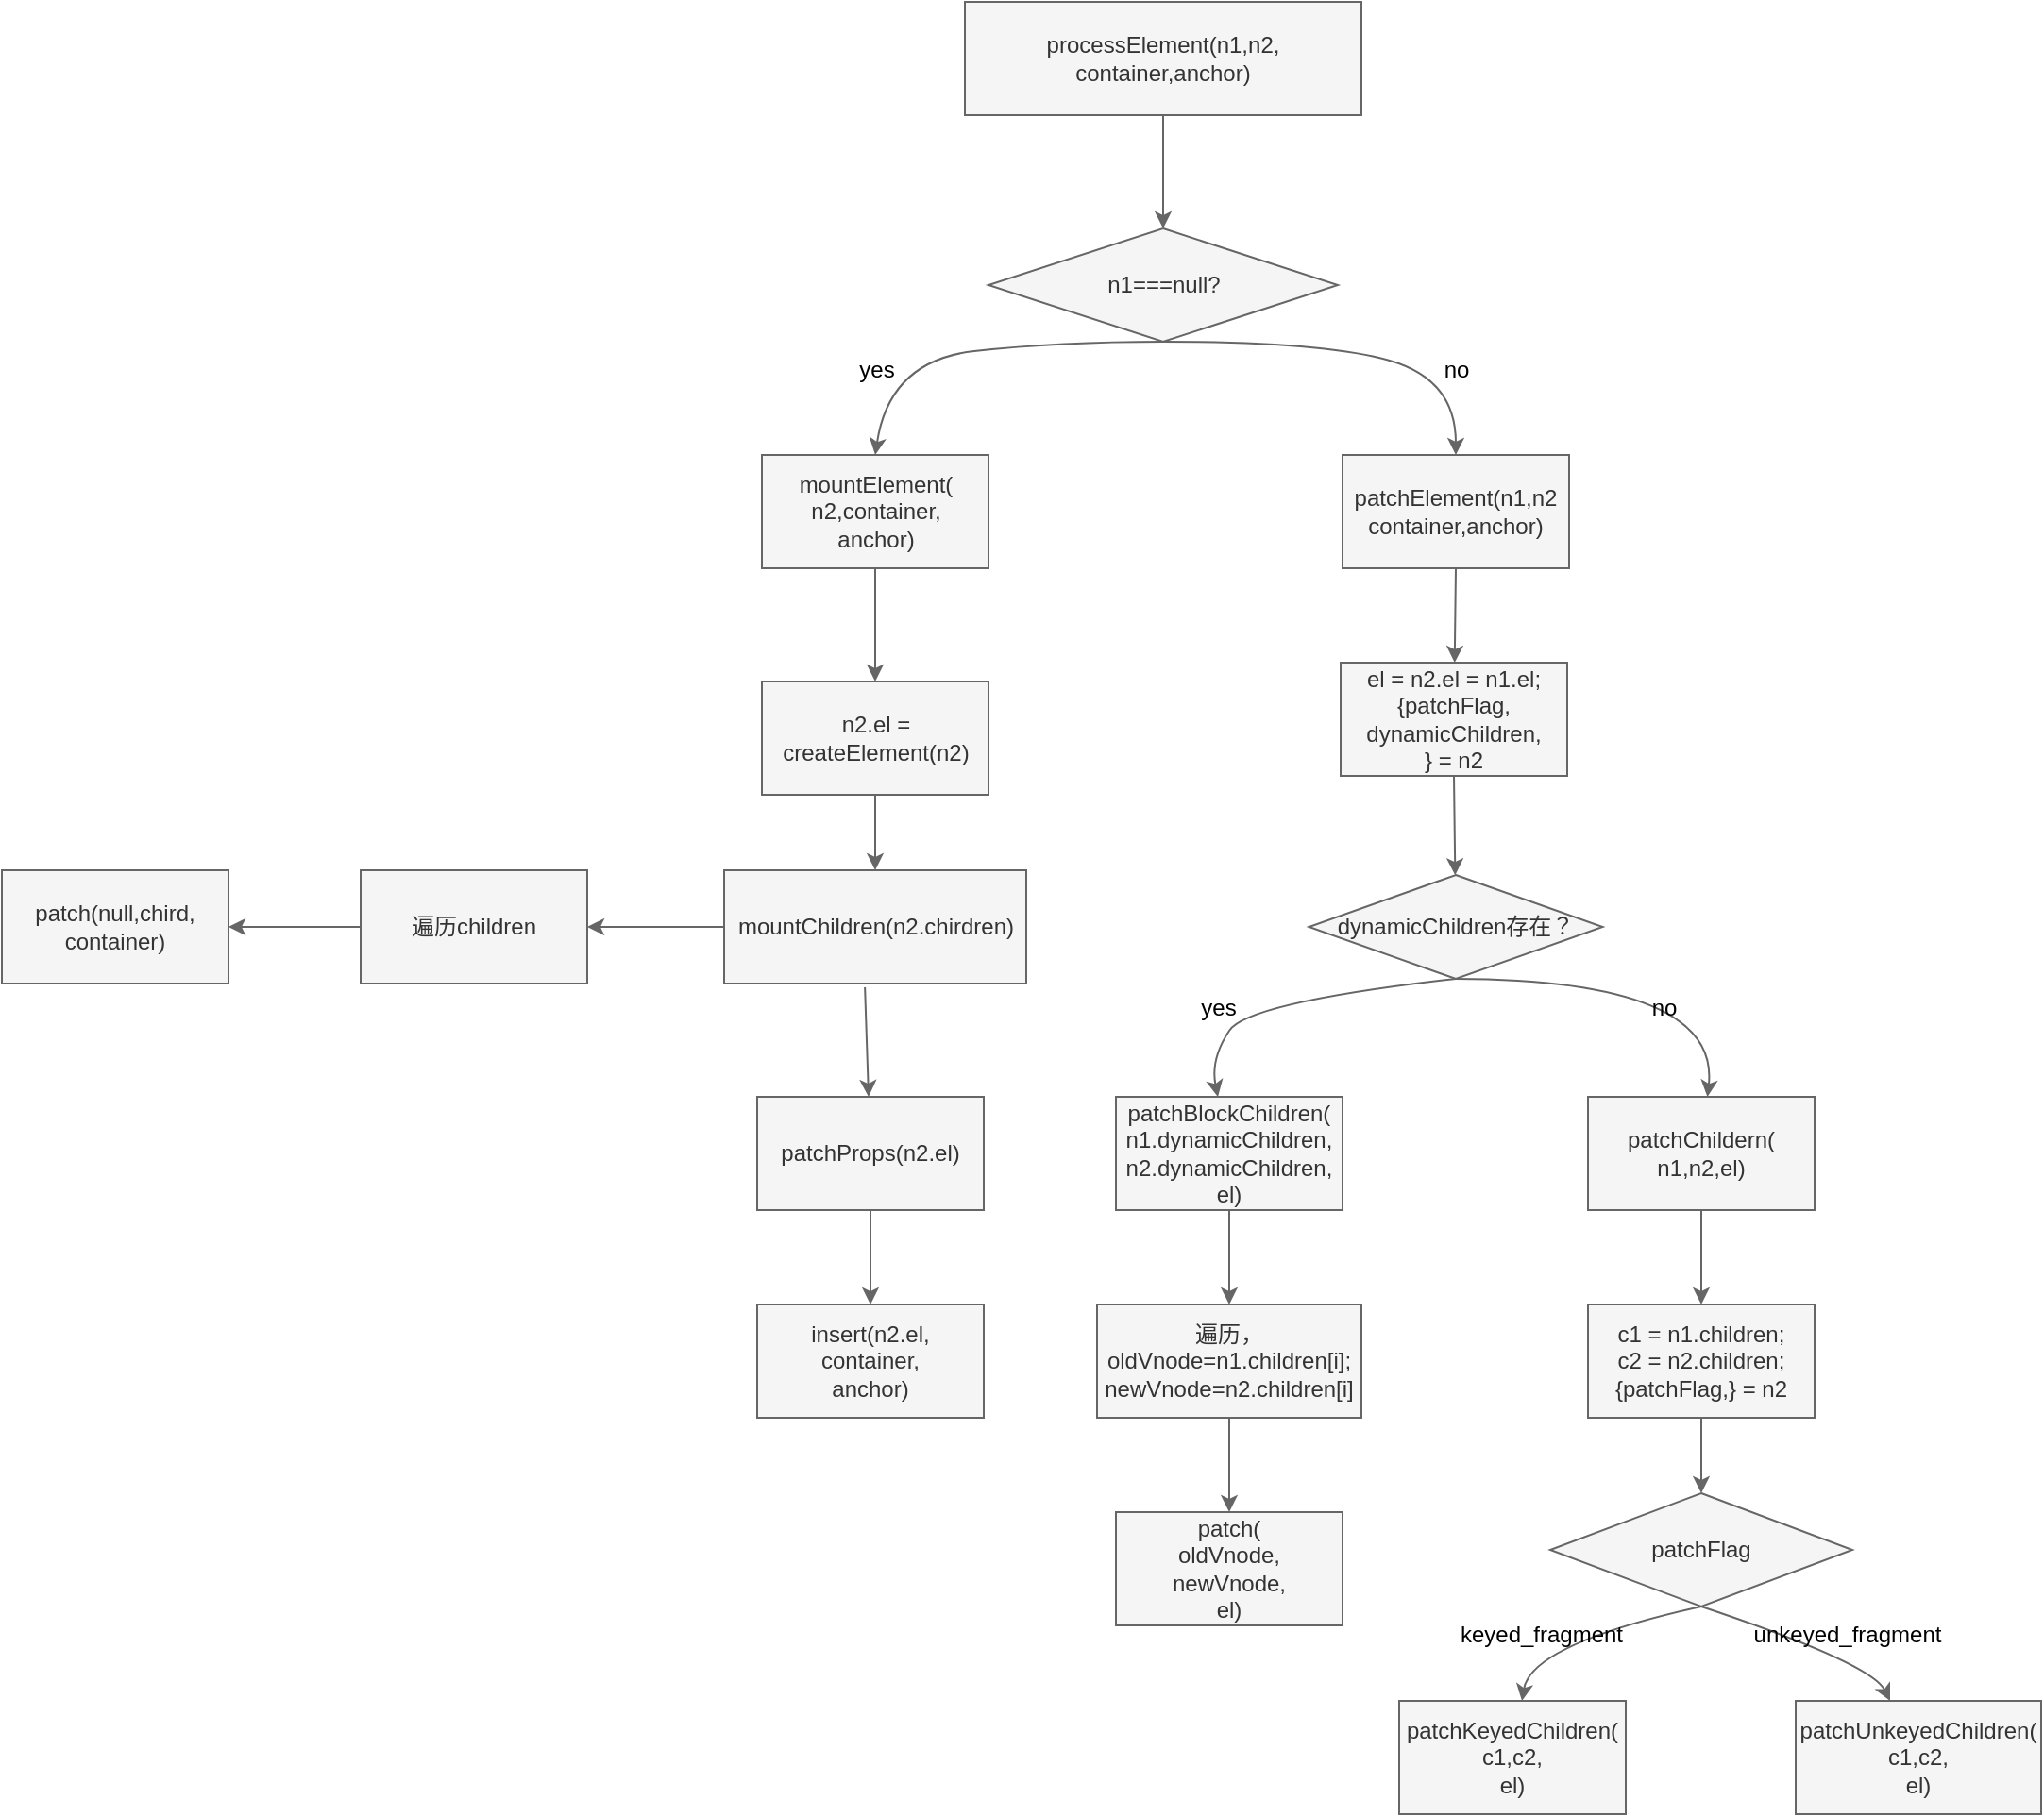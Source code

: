 <mxfile>
    <diagram id="9uGyS0zlQBCHqscABt6X" name="第 1 页">
        <mxGraphModel dx="1957" dy="779" grid="1" gridSize="10" guides="1" tooltips="1" connect="1" arrows="1" fold="1" page="1" pageScale="1" pageWidth="827" pageHeight="1169" background="#ffffff" math="0" shadow="0">
            <root>
                <mxCell id="0"/>
                <mxCell id="1" parent="0"/>
                <mxCell id="2" value="processElement(n1,n2,&lt;br&gt;container,anchor)" style="rounded=0;whiteSpace=wrap;html=1;fillColor=#f5f5f5;fontColor=#333333;strokeColor=#666666;" vertex="1" parent="1">
                    <mxGeometry x="300" y="110" width="210" height="60" as="geometry"/>
                </mxCell>
                <mxCell id="3" value="mountElement(&lt;br&gt;n2,container,&lt;br&gt;anchor)" style="rounded=0;whiteSpace=wrap;html=1;fillColor=#f5f5f5;fontColor=#333333;strokeColor=#666666;" vertex="1" parent="1">
                    <mxGeometry x="192.5" y="350" width="120" height="60" as="geometry"/>
                </mxCell>
                <mxCell id="4" value="n1===null?" style="rhombus;whiteSpace=wrap;html=1;fillColor=#f5f5f5;fontColor=#333333;strokeColor=#666666;" vertex="1" parent="1">
                    <mxGeometry x="312.5" y="230" width="185" height="60" as="geometry"/>
                </mxCell>
                <mxCell id="5" value="" style="endArrow=classic;html=1;exitX=0.5;exitY=1;exitDx=0;exitDy=0;entryX=0.5;entryY=0;entryDx=0;entryDy=0;fillColor=#f5f5f5;strokeColor=#666666;" edge="1" parent="1" source="2" target="4">
                    <mxGeometry width="50" height="50" relative="1" as="geometry">
                        <mxPoint x="390" y="420" as="sourcePoint"/>
                        <mxPoint x="440" y="370" as="targetPoint"/>
                    </mxGeometry>
                </mxCell>
                <mxCell id="6" value="" style="curved=1;endArrow=classic;html=1;exitX=0.5;exitY=1;exitDx=0;exitDy=0;entryX=0.5;entryY=0;entryDx=0;entryDy=0;fillColor=#f5f5f5;strokeColor=#666666;" edge="1" parent="1" source="4" target="3">
                    <mxGeometry width="50" height="50" relative="1" as="geometry">
                        <mxPoint x="390" y="420" as="sourcePoint"/>
                        <mxPoint x="410" y="370" as="targetPoint"/>
                        <Array as="points">
                            <mxPoint x="350" y="290"/>
                            <mxPoint x="260" y="300"/>
                        </Array>
                    </mxGeometry>
                </mxCell>
                <mxCell id="7" value="patchElement(n1,n2&lt;br&gt;container,anchor)" style="rounded=0;whiteSpace=wrap;html=1;fillColor=#f5f5f5;fontColor=#333333;strokeColor=#666666;" vertex="1" parent="1">
                    <mxGeometry x="500" y="350" width="120" height="60" as="geometry"/>
                </mxCell>
                <mxCell id="8" value="" style="curved=1;endArrow=classic;html=1;exitX=0.5;exitY=1;exitDx=0;exitDy=0;entryX=0.5;entryY=0;entryDx=0;entryDy=0;fillColor=#f5f5f5;strokeColor=#666666;" edge="1" parent="1" target="7" source="4">
                    <mxGeometry width="50" height="50" relative="1" as="geometry">
                        <mxPoint x="615" y="290" as="sourcePoint"/>
                        <mxPoint x="620" y="370" as="targetPoint"/>
                        <Array as="points">
                            <mxPoint x="490" y="290"/>
                            <mxPoint x="560" y="310"/>
                        </Array>
                    </mxGeometry>
                </mxCell>
                <mxCell id="9" value="&lt;font color=&quot;#000000&quot;&gt;yes&lt;/font&gt;" style="text;html=1;align=center;verticalAlign=middle;resizable=0;points=[];autosize=1;strokeColor=none;fillColor=none;" vertex="1" parent="1">
                    <mxGeometry x="232.5" y="290" width="40" height="30" as="geometry"/>
                </mxCell>
                <mxCell id="10" value="no" style="text;html=1;align=center;verticalAlign=middle;resizable=0;points=[];autosize=1;strokeColor=none;fillColor=none;fontColor=#000000;" vertex="1" parent="1">
                    <mxGeometry x="540" y="290" width="40" height="30" as="geometry"/>
                </mxCell>
                <mxCell id="11" value="" style="endArrow=classic;html=1;fontColor=#000000;exitX=0.5;exitY=1;exitDx=0;exitDy=0;fillColor=#f5f5f5;strokeColor=#666666;entryX=0.5;entryY=0;entryDx=0;entryDy=0;entryPerimeter=0;" edge="1" parent="1" source="3" target="12">
                    <mxGeometry width="50" height="50" relative="1" as="geometry">
                        <mxPoint x="390" y="390" as="sourcePoint"/>
                        <mxPoint x="250" y="460" as="targetPoint"/>
                    </mxGeometry>
                </mxCell>
                <mxCell id="12" value="n2.el = createElement(n2)" style="rounded=0;whiteSpace=wrap;html=1;fontColor=#333333;fillColor=#f5f5f5;strokeColor=#666666;" vertex="1" parent="1">
                    <mxGeometry x="192.5" y="470" width="120" height="60" as="geometry"/>
                </mxCell>
                <mxCell id="13" value="" style="endArrow=classic;html=1;fontColor=#000000;exitX=0.5;exitY=1;exitDx=0;exitDy=0;fillColor=#f5f5f5;strokeColor=#666666;" edge="1" parent="1" source="12" target="14">
                    <mxGeometry width="50" height="50" relative="1" as="geometry">
                        <mxPoint x="390" y="490" as="sourcePoint"/>
                        <mxPoint x="250" y="590" as="targetPoint"/>
                    </mxGeometry>
                </mxCell>
                <mxCell id="14" value="mountChildren(n2.chirdren)" style="rounded=0;whiteSpace=wrap;html=1;fontColor=#333333;fillColor=#f5f5f5;strokeColor=#666666;" vertex="1" parent="1">
                    <mxGeometry x="172.5" y="570" width="160" height="60" as="geometry"/>
                </mxCell>
                <mxCell id="15" value="" style="endArrow=classic;html=1;fontColor=#000000;exitX=0.466;exitY=1.033;exitDx=0;exitDy=0;exitPerimeter=0;fillColor=#f5f5f5;strokeColor=#666666;" edge="1" parent="1" source="14" target="16">
                    <mxGeometry width="50" height="50" relative="1" as="geometry">
                        <mxPoint x="390" y="690" as="sourcePoint"/>
                        <mxPoint x="250" y="720" as="targetPoint"/>
                    </mxGeometry>
                </mxCell>
                <mxCell id="44" style="edgeStyle=none;html=1;fontColor=#000000;exitX=0.5;exitY=1;exitDx=0;exitDy=0;fillColor=#f5f5f5;strokeColor=#666666;" edge="1" parent="1" source="42" target="45">
                    <mxGeometry relative="1" as="geometry">
                        <mxPoint x="690" y="910" as="targetPoint"/>
                        <mxPoint x="700" y="940" as="sourcePoint"/>
                    </mxGeometry>
                </mxCell>
                <mxCell id="16" value="patchProps(n2.el)" style="rounded=0;whiteSpace=wrap;html=1;fontColor=#333333;fillColor=#f5f5f5;strokeColor=#666666;" vertex="1" parent="1">
                    <mxGeometry x="190" y="690" width="120" height="60" as="geometry"/>
                </mxCell>
                <mxCell id="17" value="" style="endArrow=classic;html=1;fontColor=#000000;exitX=0.5;exitY=1;exitDx=0;exitDy=0;fillColor=#f5f5f5;strokeColor=#666666;" edge="1" parent="1" source="16" target="18">
                    <mxGeometry width="50" height="50" relative="1" as="geometry">
                        <mxPoint x="390" y="490" as="sourcePoint"/>
                        <mxPoint x="250" y="810" as="targetPoint"/>
                    </mxGeometry>
                </mxCell>
                <mxCell id="18" value="insert(n2.el,&lt;br&gt;container,&lt;br&gt;anchor)" style="rounded=0;whiteSpace=wrap;html=1;fontColor=#333333;fillColor=#f5f5f5;strokeColor=#666666;" vertex="1" parent="1">
                    <mxGeometry x="190" y="800" width="120" height="60" as="geometry"/>
                </mxCell>
                <mxCell id="19" value="" style="endArrow=classic;html=1;fontColor=#000000;exitX=0;exitY=0.5;exitDx=0;exitDy=0;fillColor=#f5f5f5;strokeColor=#666666;" edge="1" parent="1" source="14" target="20">
                    <mxGeometry width="50" height="50" relative="1" as="geometry">
                        <mxPoint x="390" y="570" as="sourcePoint"/>
                        <mxPoint x="100" y="600" as="targetPoint"/>
                    </mxGeometry>
                </mxCell>
                <mxCell id="20" value="遍历children" style="rounded=0;whiteSpace=wrap;html=1;fontColor=#333333;fillColor=#f5f5f5;strokeColor=#666666;" vertex="1" parent="1">
                    <mxGeometry x="-20" y="570" width="120" height="60" as="geometry"/>
                </mxCell>
                <mxCell id="21" value="" style="endArrow=classic;html=1;fontColor=#000000;exitX=0;exitY=0.5;exitDx=0;exitDy=0;fillColor=#f5f5f5;strokeColor=#666666;" edge="1" parent="1" source="20" target="22">
                    <mxGeometry width="50" height="50" relative="1" as="geometry">
                        <mxPoint x="160" y="570" as="sourcePoint"/>
                        <mxPoint x="-90" y="600" as="targetPoint"/>
                    </mxGeometry>
                </mxCell>
                <mxCell id="22" value="patch(null,chird,&lt;br&gt;container)" style="rounded=0;whiteSpace=wrap;html=1;fontColor=#333333;fillColor=#f5f5f5;strokeColor=#666666;" vertex="1" parent="1">
                    <mxGeometry x="-210" y="570" width="120" height="60" as="geometry"/>
                </mxCell>
                <mxCell id="23" value="" style="endArrow=classic;html=1;fontColor=#000000;exitX=0.5;exitY=1;exitDx=0;exitDy=0;fillColor=#f5f5f5;strokeColor=#666666;" edge="1" parent="1" source="7" target="24">
                    <mxGeometry width="50" height="50" relative="1" as="geometry">
                        <mxPoint x="340" y="550" as="sourcePoint"/>
                        <mxPoint x="560" y="470" as="targetPoint"/>
                    </mxGeometry>
                </mxCell>
                <mxCell id="24" value="el = n2.el = n1.el;&lt;br&gt;{patchFlag,&lt;br&gt;dynamicChildren,&lt;br&gt;} = n2" style="rounded=0;whiteSpace=wrap;html=1;fontColor=#333333;fillColor=#f5f5f5;strokeColor=#666666;" vertex="1" parent="1">
                    <mxGeometry x="499" y="460" width="120" height="60" as="geometry"/>
                </mxCell>
                <mxCell id="25" value="" style="endArrow=classic;html=1;fontColor=#000000;exitX=0.5;exitY=1;exitDx=0;exitDy=0;fillColor=#f5f5f5;strokeColor=#666666;" edge="1" parent="1" source="24" target="26">
                    <mxGeometry width="50" height="50" relative="1" as="geometry">
                        <mxPoint x="340" y="520" as="sourcePoint"/>
                        <mxPoint x="559" y="580" as="targetPoint"/>
                    </mxGeometry>
                </mxCell>
                <mxCell id="26" value="dynamicChildren存在？" style="rhombus;whiteSpace=wrap;html=1;fontColor=#333333;fillColor=#f5f5f5;strokeColor=#666666;" vertex="1" parent="1">
                    <mxGeometry x="482.25" y="572.5" width="155.5" height="55" as="geometry"/>
                </mxCell>
                <mxCell id="27" value="" style="curved=1;endArrow=classic;html=1;fontColor=#000000;exitX=0.5;exitY=1;exitDx=0;exitDy=0;fillColor=#f5f5f5;strokeColor=#666666;" edge="1" parent="1" source="26" target="28">
                    <mxGeometry width="50" height="50" relative="1" as="geometry">
                        <mxPoint x="340" y="710" as="sourcePoint"/>
                        <mxPoint x="730" y="710" as="targetPoint"/>
                        <Array as="points">
                            <mxPoint x="700" y="628"/>
                        </Array>
                    </mxGeometry>
                </mxCell>
                <mxCell id="28" value="patchChildern(&lt;br&gt;n1,n2,el)" style="rounded=0;whiteSpace=wrap;html=1;fontColor=#333333;fillColor=#f5f5f5;strokeColor=#666666;" vertex="1" parent="1">
                    <mxGeometry x="630" y="690" width="120" height="60" as="geometry"/>
                </mxCell>
                <mxCell id="29" value="" style="curved=1;endArrow=classic;html=1;fontColor=#000000;exitX=0.5;exitY=1;exitDx=0;exitDy=0;fillColor=#f5f5f5;strokeColor=#666666;" edge="1" parent="1" target="30" source="26">
                    <mxGeometry width="50" height="50" relative="1" as="geometry">
                        <mxPoint x="290" y="637.5" as="sourcePoint"/>
                        <mxPoint x="460" y="720" as="targetPoint"/>
                        <Array as="points">
                            <mxPoint x="450" y="640"/>
                            <mxPoint x="430" y="670"/>
                        </Array>
                    </mxGeometry>
                </mxCell>
                <mxCell id="30" value="patchBlockChildren(&lt;br&gt;n1.dynamicChildren,&lt;br&gt;n2.dynamicChildren,&lt;br&gt;el)" style="rounded=0;whiteSpace=wrap;html=1;fontColor=#333333;fillColor=#f5f5f5;strokeColor=#666666;" vertex="1" parent="1">
                    <mxGeometry x="380" y="690" width="120" height="60" as="geometry"/>
                </mxCell>
                <mxCell id="31" value="yes" style="text;html=1;align=center;verticalAlign=middle;resizable=0;points=[];autosize=1;strokeColor=none;fillColor=none;fontColor=#000000;" vertex="1" parent="1">
                    <mxGeometry x="414" y="627.5" width="40" height="30" as="geometry"/>
                </mxCell>
                <mxCell id="32" value="no" style="text;html=1;align=center;verticalAlign=middle;resizable=0;points=[];autosize=1;strokeColor=none;fillColor=none;fontColor=#000000;" vertex="1" parent="1">
                    <mxGeometry x="650" y="627.5" width="40" height="30" as="geometry"/>
                </mxCell>
                <mxCell id="33" value="" style="endArrow=classic;html=1;fontColor=#000000;exitX=0.5;exitY=1;exitDx=0;exitDy=0;fillColor=#f5f5f5;strokeColor=#666666;entryX=0.5;entryY=0;entryDx=0;entryDy=0;" edge="1" parent="1" source="30" target="34">
                    <mxGeometry width="50" height="50" relative="1" as="geometry">
                        <mxPoint x="340" y="980" as="sourcePoint"/>
                        <mxPoint x="440" y="820" as="targetPoint"/>
                    </mxGeometry>
                </mxCell>
                <mxCell id="37" value="" style="edgeStyle=none;html=1;fontColor=#000000;fillColor=#f5f5f5;strokeColor=#666666;" edge="1" parent="1" source="34" target="36">
                    <mxGeometry relative="1" as="geometry"/>
                </mxCell>
                <mxCell id="34" value="遍历，&lt;br&gt;oldVnode=n1.children[i];&lt;br&gt;newVnode=n2.children[i]" style="rounded=0;whiteSpace=wrap;html=1;fontColor=#333333;fillColor=#f5f5f5;strokeColor=#666666;" vertex="1" parent="1">
                    <mxGeometry x="370" y="800" width="140" height="60" as="geometry"/>
                </mxCell>
                <mxCell id="36" value="patch(&lt;br&gt;oldVnode,&lt;br&gt;newVnode,&lt;br&gt;el)" style="rounded=0;whiteSpace=wrap;html=1;fontColor=#333333;fillColor=#f5f5f5;strokeColor=#666666;" vertex="1" parent="1">
                    <mxGeometry x="380" y="910" width="120" height="60" as="geometry"/>
                </mxCell>
                <mxCell id="40" value="" style="endArrow=classic;html=1;fontColor=#000000;exitX=0.5;exitY=1;exitDx=0;exitDy=0;fillColor=#f5f5f5;strokeColor=#666666;entryX=0.5;entryY=0;entryDx=0;entryDy=0;" edge="1" parent="1" source="28" target="42">
                    <mxGeometry width="50" height="50" relative="1" as="geometry">
                        <mxPoint x="340" y="740" as="sourcePoint"/>
                        <mxPoint x="690" y="820" as="targetPoint"/>
                    </mxGeometry>
                </mxCell>
                <mxCell id="42" value="c1 = n1.children;&lt;br&gt;c2 = n2.children;&lt;br&gt;{patchFlag,} = n2" style="rounded=0;whiteSpace=wrap;html=1;fontColor=#333333;fillColor=#f5f5f5;strokeColor=#666666;" vertex="1" parent="1">
                    <mxGeometry x="630" y="800" width="120" height="60" as="geometry"/>
                </mxCell>
                <mxCell id="45" value="patchFlag" style="rhombus;whiteSpace=wrap;html=1;fontColor=#333333;fillColor=#f5f5f5;strokeColor=#666666;" vertex="1" parent="1">
                    <mxGeometry x="610" y="900" width="160" height="60" as="geometry"/>
                </mxCell>
                <mxCell id="46" value="" style="curved=1;endArrow=classic;html=1;fontColor=#000000;exitX=0.5;exitY=1;exitDx=0;exitDy=0;fillColor=#f5f5f5;strokeColor=#666666;" edge="1" parent="1" source="45" target="47">
                    <mxGeometry width="50" height="50" relative="1" as="geometry">
                        <mxPoint x="690" y="1070" as="sourcePoint"/>
                        <mxPoint x="600" y="1040" as="targetPoint"/>
                        <Array as="points">
                            <mxPoint x="600" y="980"/>
                        </Array>
                    </mxGeometry>
                </mxCell>
                <mxCell id="47" value="patchKeyedChildren(&lt;br&gt;c1,c2,&lt;br&gt;el)" style="rounded=0;whiteSpace=wrap;html=1;fontColor=#333333;fillColor=#f5f5f5;strokeColor=#666666;" vertex="1" parent="1">
                    <mxGeometry x="530" y="1010" width="120" height="60" as="geometry"/>
                </mxCell>
                <mxCell id="48" value="" style="curved=1;endArrow=classic;html=1;fontColor=#000000;exitX=0.5;exitY=1;exitDx=0;exitDy=0;fillColor=#f5f5f5;strokeColor=#666666;" edge="1" parent="1" target="49" source="45">
                    <mxGeometry width="50" height="50" relative="1" as="geometry">
                        <mxPoint x="870" y="970" as="sourcePoint"/>
                        <mxPoint x="780" y="1050" as="targetPoint"/>
                        <Array as="points">
                            <mxPoint x="780" y="990"/>
                        </Array>
                    </mxGeometry>
                </mxCell>
                <mxCell id="49" value="patchUnkeyedChildren(&lt;br&gt;c1,c2,&lt;br&gt;el)" style="rounded=0;whiteSpace=wrap;html=1;fontColor=#333333;fillColor=#f5f5f5;strokeColor=#666666;" vertex="1" parent="1">
                    <mxGeometry x="740" y="1010" width="130" height="60" as="geometry"/>
                </mxCell>
                <mxCell id="50" value="keyed_fragment" style="text;html=1;align=center;verticalAlign=middle;resizable=0;points=[];autosize=1;strokeColor=none;fillColor=none;fontColor=#000000;" vertex="1" parent="1">
                    <mxGeometry x="550" y="960" width="110" height="30" as="geometry"/>
                </mxCell>
                <mxCell id="51" value="unkeyed_fragment" style="text;html=1;align=center;verticalAlign=middle;resizable=0;points=[];autosize=1;strokeColor=none;fillColor=none;fontColor=#000000;" vertex="1" parent="1">
                    <mxGeometry x="707" y="960" width="120" height="30" as="geometry"/>
                </mxCell>
            </root>
        </mxGraphModel>
    </diagram>
</mxfile>